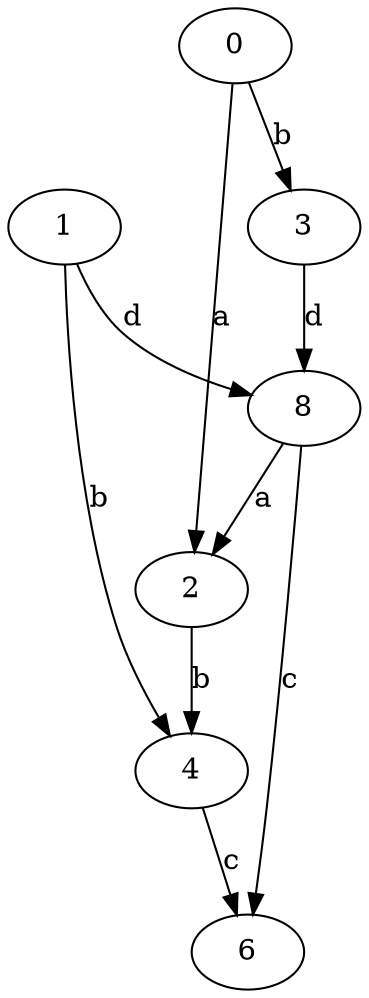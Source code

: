 strict digraph  {
1;
2;
3;
4;
6;
0;
8;
1 -> 4  [label=b];
1 -> 8  [label=d];
2 -> 4  [label=b];
3 -> 8  [label=d];
4 -> 6  [label=c];
0 -> 2  [label=a];
0 -> 3  [label=b];
8 -> 2  [label=a];
8 -> 6  [label=c];
}

